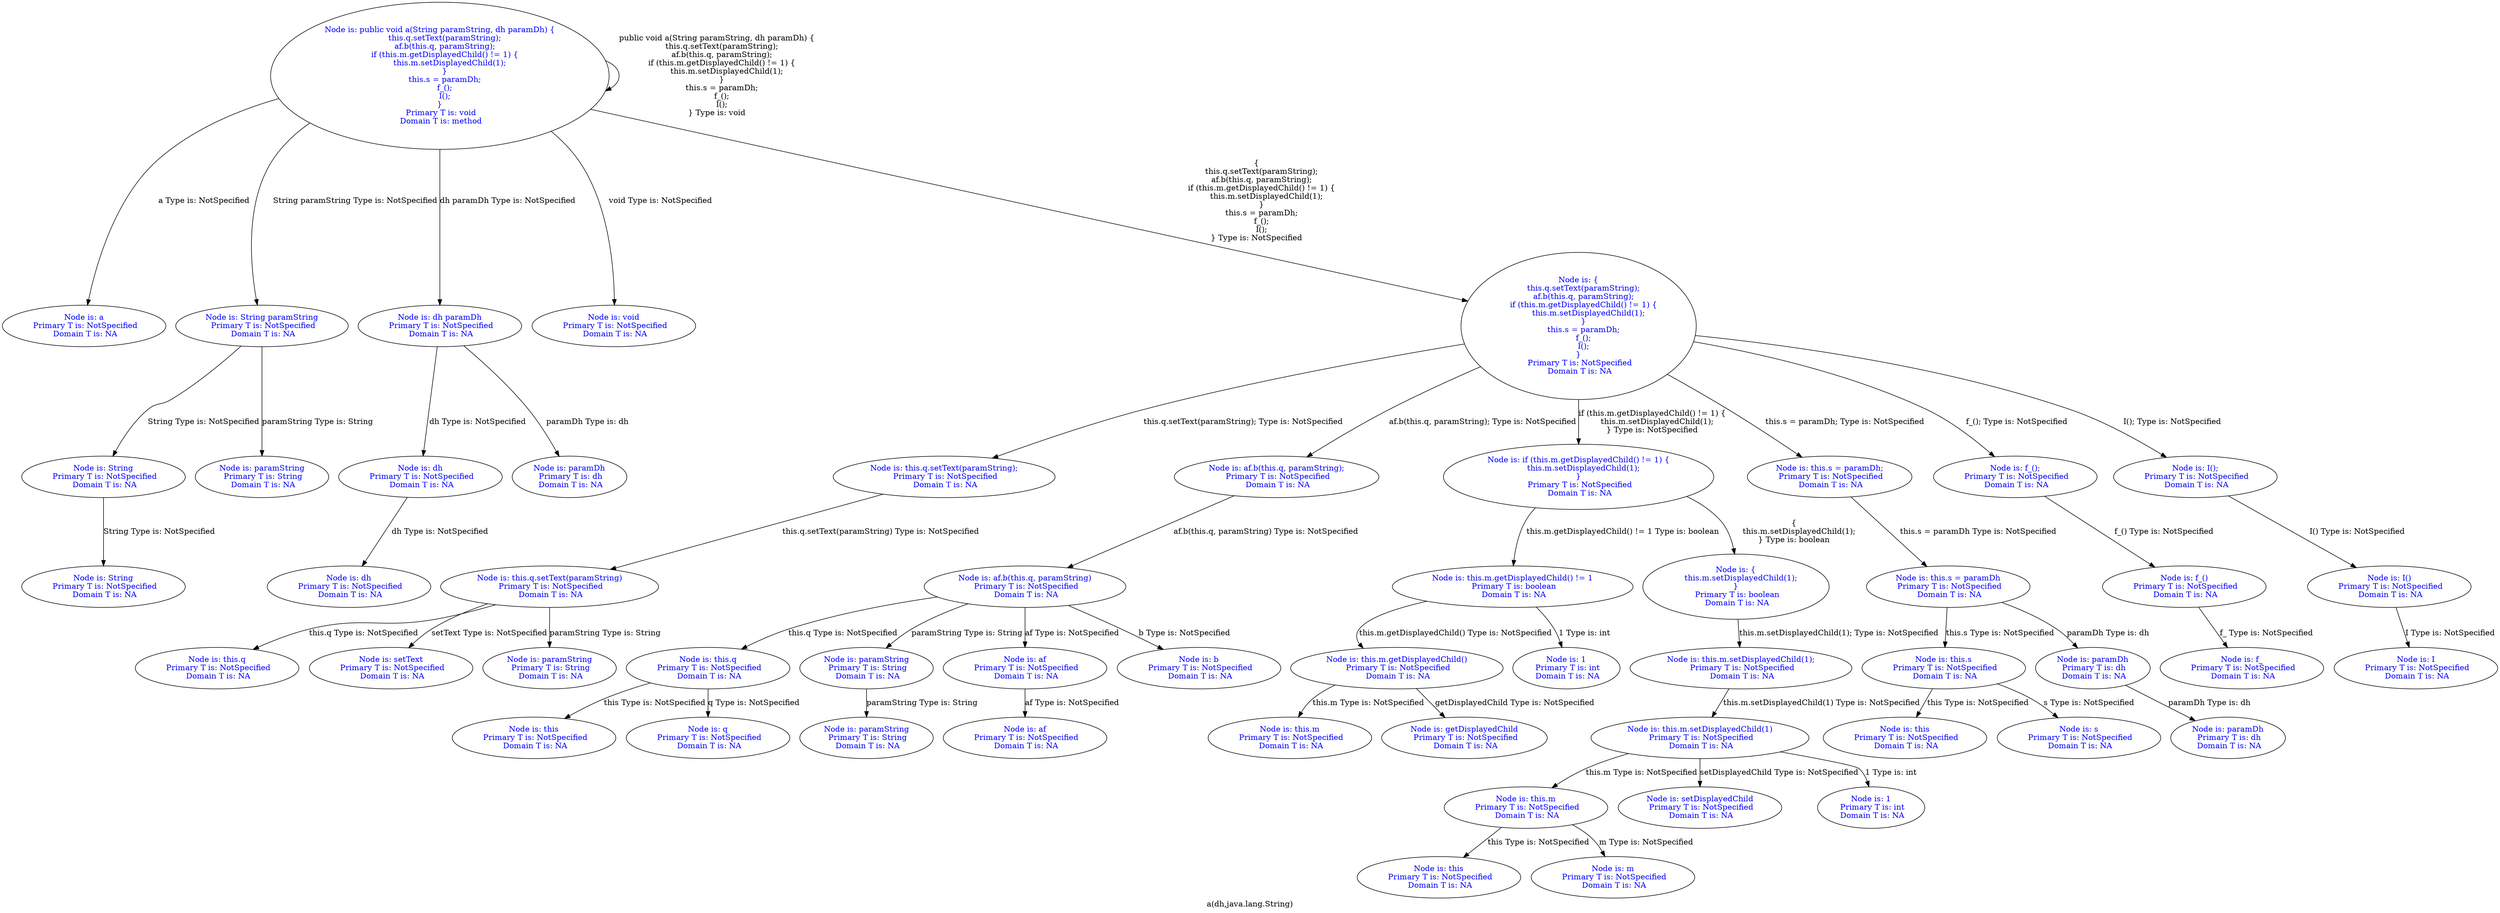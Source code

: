 digraph "a(dh,java.lang.String)" {
 label="a(dh,java.lang.String)"
{
 node [shape=box]} 
3345 -> 3345[label="public void a(String paramString, dh paramDh) {
    this.q.setText(paramString);
    af.b(this.q, paramString);
    if (this.m.getDisplayedChild() != 1) {
        this.m.setDisplayedChild(1);
    }
    this.s = paramDh;
    f_();
    I();
} Type is: void"];
3345[label="Node is: public void a(String paramString, dh paramDh) {
    this.q.setText(paramString);
    af.b(this.q, paramString);
    if (this.m.getDisplayedChild() != 1) {
        this.m.setDisplayedChild(1);
    }
    this.s = paramDh;
    f_();
    I();
}
 Primary T is: void
 Domain T is: method",fontcolor="blue"];
  3345 -> 3346[label="a Type is: NotSpecified"];
3346[label="Node is: a
 Primary T is: NotSpecified
 Domain T is: NA",fontcolor="blue"];
  3345 -> 3347[label="String paramString Type is: NotSpecified"];
3347[label="Node is: String paramString
 Primary T is: NotSpecified
 Domain T is: NA",fontcolor="blue"];
  3347 -> 3348[label="String Type is: NotSpecified"];
3348[label="Node is: String
 Primary T is: NotSpecified
 Domain T is: NA",fontcolor="blue"];
  3348 -> 3349[label="String Type is: NotSpecified"];
3349[label="Node is: String
 Primary T is: NotSpecified
 Domain T is: NA",fontcolor="blue"];
  3347 -> 3350[label="paramString Type is: String"];
3350[label="Node is: paramString
 Primary T is: String
 Domain T is: NA",fontcolor="blue"];
  3345 -> 3351[label="dh paramDh Type is: NotSpecified"];
3351[label="Node is: dh paramDh
 Primary T is: NotSpecified
 Domain T is: NA",fontcolor="blue"];
  3351 -> 3352[label="dh Type is: NotSpecified"];
3352[label="Node is: dh
 Primary T is: NotSpecified
 Domain T is: NA",fontcolor="blue"];
  3352 -> 3353[label="dh Type is: NotSpecified"];
3353[label="Node is: dh
 Primary T is: NotSpecified
 Domain T is: NA",fontcolor="blue"];
  3351 -> 3354[label="paramDh Type is: dh"];
3354[label="Node is: paramDh
 Primary T is: dh
 Domain T is: NA",fontcolor="blue"];
  3345 -> 3355[label="void Type is: NotSpecified"];
3355[label="Node is: void
 Primary T is: NotSpecified
 Domain T is: NA",fontcolor="blue"];
  3345 -> 3356[label="{
    this.q.setText(paramString);
    af.b(this.q, paramString);
    if (this.m.getDisplayedChild() != 1) {
        this.m.setDisplayedChild(1);
    }
    this.s = paramDh;
    f_();
    I();
} Type is: NotSpecified"];
3356[label="Node is: {
    this.q.setText(paramString);
    af.b(this.q, paramString);
    if (this.m.getDisplayedChild() != 1) {
        this.m.setDisplayedChild(1);
    }
    this.s = paramDh;
    f_();
    I();
}
 Primary T is: NotSpecified
 Domain T is: NA",fontcolor="blue"];
  3356 -> 3357[label="this.q.setText(paramString); Type is: NotSpecified"];
3357[label="Node is: this.q.setText(paramString);
 Primary T is: NotSpecified
 Domain T is: NA",fontcolor="blue"];
  3357 -> 3358[label="this.q.setText(paramString) Type is: NotSpecified"];
3358[label="Node is: this.q.setText(paramString)
 Primary T is: NotSpecified
 Domain T is: NA",fontcolor="blue"];
  3358 -> 3359[label="this.q Type is: NotSpecified"];
3359[label="Node is: this.q
 Primary T is: NotSpecified
 Domain T is: NA",fontcolor="blue"];
  3370 -> 3371[label="this Type is: NotSpecified"];
3371[label="Node is: this
 Primary T is: NotSpecified
 Domain T is: NA",fontcolor="blue"];
  3370 -> 3372[label="q Type is: NotSpecified"];
3372[label="Node is: q
 Primary T is: NotSpecified
 Domain T is: NA",fontcolor="blue"];
  3358 -> 3362[label="setText Type is: NotSpecified"];
3362[label="Node is: setText
 Primary T is: NotSpecified
 Domain T is: NA",fontcolor="blue"];
  3358 -> 3363[label="paramString Type is: String"];
3363[label="Node is: paramString
 Primary T is: String
 Domain T is: NA",fontcolor="blue"];
  3373 -> 3374[label="paramString Type is: String"];
3374[label="Node is: paramString
 Primary T is: String
 Domain T is: NA",fontcolor="blue"];
  3356 -> 3365[label="af.b(this.q, paramString); Type is: NotSpecified"];
3365[label="Node is: af.b(this.q, paramString);
 Primary T is: NotSpecified
 Domain T is: NA",fontcolor="blue"];
  3365 -> 3366[label="af.b(this.q, paramString) Type is: NotSpecified"];
3366[label="Node is: af.b(this.q, paramString)
 Primary T is: NotSpecified
 Domain T is: NA",fontcolor="blue"];
  3366 -> 3367[label="af Type is: NotSpecified"];
3367[label="Node is: af
 Primary T is: NotSpecified
 Domain T is: NA",fontcolor="blue"];
  3367 -> 3368[label="af Type is: NotSpecified"];
3368[label="Node is: af
 Primary T is: NotSpecified
 Domain T is: NA",fontcolor="blue"];
  3366 -> 3369[label="b Type is: NotSpecified"];
3369[label="Node is: b
 Primary T is: NotSpecified
 Domain T is: NA",fontcolor="blue"];
  3366 -> 3370[label="this.q Type is: NotSpecified"];
3370[label="Node is: this.q
 Primary T is: NotSpecified
 Domain T is: NA",fontcolor="blue"];
  3366 -> 3373[label="paramString Type is: String"];
3373[label="Node is: paramString
 Primary T is: String
 Domain T is: NA",fontcolor="blue"];
  3356 -> 3375[label="if (this.m.getDisplayedChild() != 1) {
    this.m.setDisplayedChild(1);
} Type is: NotSpecified"];
3375[label="Node is: if (this.m.getDisplayedChild() != 1) {
    this.m.setDisplayedChild(1);
}
 Primary T is: NotSpecified
 Domain T is: NA",fontcolor="blue"];
  3375 -> 3376[label="this.m.getDisplayedChild() != 1 Type is: boolean"];
3376[label="Node is: this.m.getDisplayedChild() != 1
 Primary T is: boolean
 Domain T is: NA",fontcolor="blue"];
  3376 -> 3377[label="this.m.getDisplayedChild() Type is: NotSpecified"];
3377[label="Node is: this.m.getDisplayedChild()
 Primary T is: NotSpecified
 Domain T is: NA",fontcolor="blue"];
  3377 -> 3378[label="this.m Type is: NotSpecified"];
3378[label="Node is: this.m
 Primary T is: NotSpecified
 Domain T is: NA",fontcolor="blue"];
  3386 -> 3387[label="this Type is: NotSpecified"];
3387[label="Node is: this
 Primary T is: NotSpecified
 Domain T is: NA",fontcolor="blue"];
  3386 -> 3388[label="m Type is: NotSpecified"];
3388[label="Node is: m
 Primary T is: NotSpecified
 Domain T is: NA",fontcolor="blue"];
  3377 -> 3381[label="getDisplayedChild Type is: NotSpecified"];
3381[label="Node is: getDisplayedChild
 Primary T is: NotSpecified
 Domain T is: NA",fontcolor="blue"];
  3376 -> 3382[label="1 Type is: int"];
3382[label="Node is: 1
 Primary T is: int
 Domain T is: NA",fontcolor="blue"];
  3375 -> 3383[label="{
    this.m.setDisplayedChild(1);
} Type is: boolean"];
3383[label="Node is: {
    this.m.setDisplayedChild(1);
}
 Primary T is: boolean
 Domain T is: NA",fontcolor="blue"];
  3383 -> 3384[label="this.m.setDisplayedChild(1); Type is: NotSpecified"];
3384[label="Node is: this.m.setDisplayedChild(1);
 Primary T is: NotSpecified
 Domain T is: NA",fontcolor="blue"];
  3384 -> 3385[label="this.m.setDisplayedChild(1) Type is: NotSpecified"];
3385[label="Node is: this.m.setDisplayedChild(1)
 Primary T is: NotSpecified
 Domain T is: NA",fontcolor="blue"];
  3385 -> 3386[label="this.m Type is: NotSpecified"];
3386[label="Node is: this.m
 Primary T is: NotSpecified
 Domain T is: NA",fontcolor="blue"];
  3385 -> 3389[label="setDisplayedChild Type is: NotSpecified"];
3389[label="Node is: setDisplayedChild
 Primary T is: NotSpecified
 Domain T is: NA",fontcolor="blue"];
  3385 -> 3390[label="1 Type is: int"];
3390[label="Node is: 1
 Primary T is: int
 Domain T is: NA",fontcolor="blue"];
  3356 -> 3391[label="this.s = paramDh; Type is: NotSpecified"];
3391[label="Node is: this.s = paramDh;
 Primary T is: NotSpecified
 Domain T is: NA",fontcolor="blue"];
  3391 -> 3392[label="this.s = paramDh Type is: NotSpecified"];
3392[label="Node is: this.s = paramDh
 Primary T is: NotSpecified
 Domain T is: NA",fontcolor="blue"];
  3392 -> 3393[label="this.s Type is: NotSpecified"];
3393[label="Node is: this.s
 Primary T is: NotSpecified
 Domain T is: NA",fontcolor="blue"];
  3393 -> 3394[label="this Type is: NotSpecified"];
3394[label="Node is: this
 Primary T is: NotSpecified
 Domain T is: NA",fontcolor="blue"];
  3393 -> 3395[label="s Type is: NotSpecified"];
3395[label="Node is: s
 Primary T is: NotSpecified
 Domain T is: NA",fontcolor="blue"];
  3392 -> 3396[label="paramDh Type is: dh"];
3396[label="Node is: paramDh
 Primary T is: dh
 Domain T is: NA",fontcolor="blue"];
  3396 -> 3397[label="paramDh Type is: dh"];
3397[label="Node is: paramDh
 Primary T is: dh
 Domain T is: NA",fontcolor="blue"];
  3356 -> 3398[label="f_(); Type is: NotSpecified"];
3398[label="Node is: f_();
 Primary T is: NotSpecified
 Domain T is: NA",fontcolor="blue"];
  3398 -> 3399[label="f_() Type is: NotSpecified"];
3399[label="Node is: f_()
 Primary T is: NotSpecified
 Domain T is: NA",fontcolor="blue"];
  3399 -> 3400[label="f_ Type is: NotSpecified"];
3400[label="Node is: f_
 Primary T is: NotSpecified
 Domain T is: NA",fontcolor="blue"];
  3356 -> 3401[label="I(); Type is: NotSpecified"];
3401[label="Node is: I();
 Primary T is: NotSpecified
 Domain T is: NA",fontcolor="blue"];
  3401 -> 3402[label="I() Type is: NotSpecified"];
3402[label="Node is: I()
 Primary T is: NotSpecified
 Domain T is: NA",fontcolor="blue"];
  3402 -> 3403[label="I Type is: NotSpecified"];
3403[label="Node is: I
 Primary T is: NotSpecified
 Domain T is: NA",fontcolor="blue"];
  }
